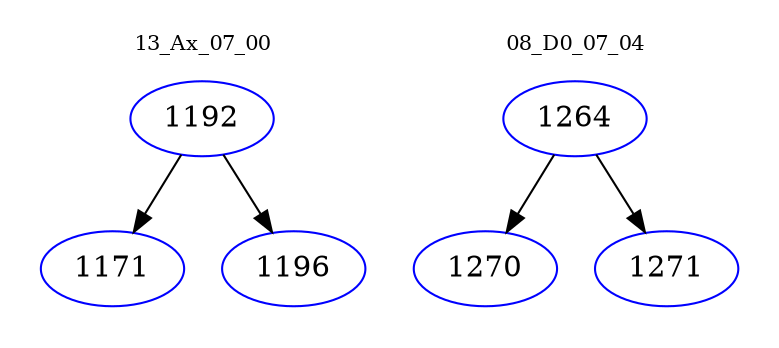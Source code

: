digraph{
subgraph cluster_0 {
color = white
label = "13_Ax_07_00";
fontsize=10;
T0_1192 [label="1192", color="blue"]
T0_1192 -> T0_1171 [color="black"]
T0_1171 [label="1171", color="blue"]
T0_1192 -> T0_1196 [color="black"]
T0_1196 [label="1196", color="blue"]
}
subgraph cluster_1 {
color = white
label = "08_D0_07_04";
fontsize=10;
T1_1264 [label="1264", color="blue"]
T1_1264 -> T1_1270 [color="black"]
T1_1270 [label="1270", color="blue"]
T1_1264 -> T1_1271 [color="black"]
T1_1271 [label="1271", color="blue"]
}
}

